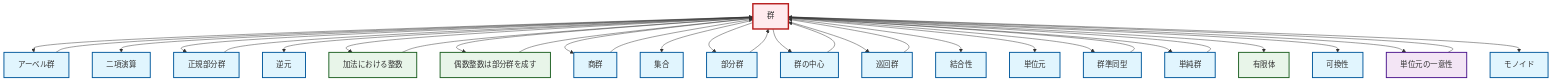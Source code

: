 graph TD
    classDef definition fill:#e1f5fe,stroke:#01579b,stroke-width:2px
    classDef theorem fill:#f3e5f5,stroke:#4a148c,stroke-width:2px
    classDef axiom fill:#fff3e0,stroke:#e65100,stroke-width:2px
    classDef example fill:#e8f5e9,stroke:#1b5e20,stroke-width:2px
    classDef current fill:#ffebee,stroke:#b71c1c,stroke-width:3px
    def-group["群"]:::definition
    def-cyclic-group["巡回群"]:::definition
    ex-finite-field["有限体"]:::example
    def-simple-group["単純群"]:::definition
    def-binary-operation["二項演算"]:::definition
    thm-unique-identity["単位元の一意性"]:::theorem
    def-set["集合"]:::definition
    ex-even-integers-subgroup["偶数整数は部分群を成す"]:::example
    def-homomorphism["群準同型"]:::definition
    def-inverse-element["逆元"]:::definition
    def-identity-element["単位元"]:::definition
    def-commutativity["可換性"]:::definition
    def-normal-subgroup["正規部分群"]:::definition
    def-associativity["結合性"]:::definition
    def-subgroup["部分群"]:::definition
    ex-integers-addition["加法における整数"]:::example
    def-quotient-group["商群"]:::definition
    def-monoid["モノイド"]:::definition
    def-abelian-group["アーベル群"]:::definition
    def-center-of-group["群の中心"]:::definition
    def-group --> def-abelian-group
    def-group --> def-binary-operation
    def-group --> def-normal-subgroup
    def-group --> def-inverse-element
    def-group --> ex-integers-addition
    def-group --> ex-even-integers-subgroup
    def-group --> def-quotient-group
    def-simple-group --> def-group
    def-normal-subgroup --> def-group
    def-group --> def-set
    def-group --> def-subgroup
    def-homomorphism --> def-group
    def-group --> def-center-of-group
    def-group --> def-cyclic-group
    ex-integers-addition --> def-group
    def-abelian-group --> def-group
    def-group --> def-associativity
    def-group --> def-identity-element
    def-group --> def-homomorphism
    def-group --> def-simple-group
    def-group --> ex-finite-field
    thm-unique-identity --> def-group
    ex-even-integers-subgroup --> def-group
    def-subgroup --> def-group
    def-cyclic-group --> def-group
    def-group --> def-commutativity
    def-group --> thm-unique-identity
    def-quotient-group --> def-group
    def-center-of-group --> def-group
    def-group --> def-monoid
    class def-group current